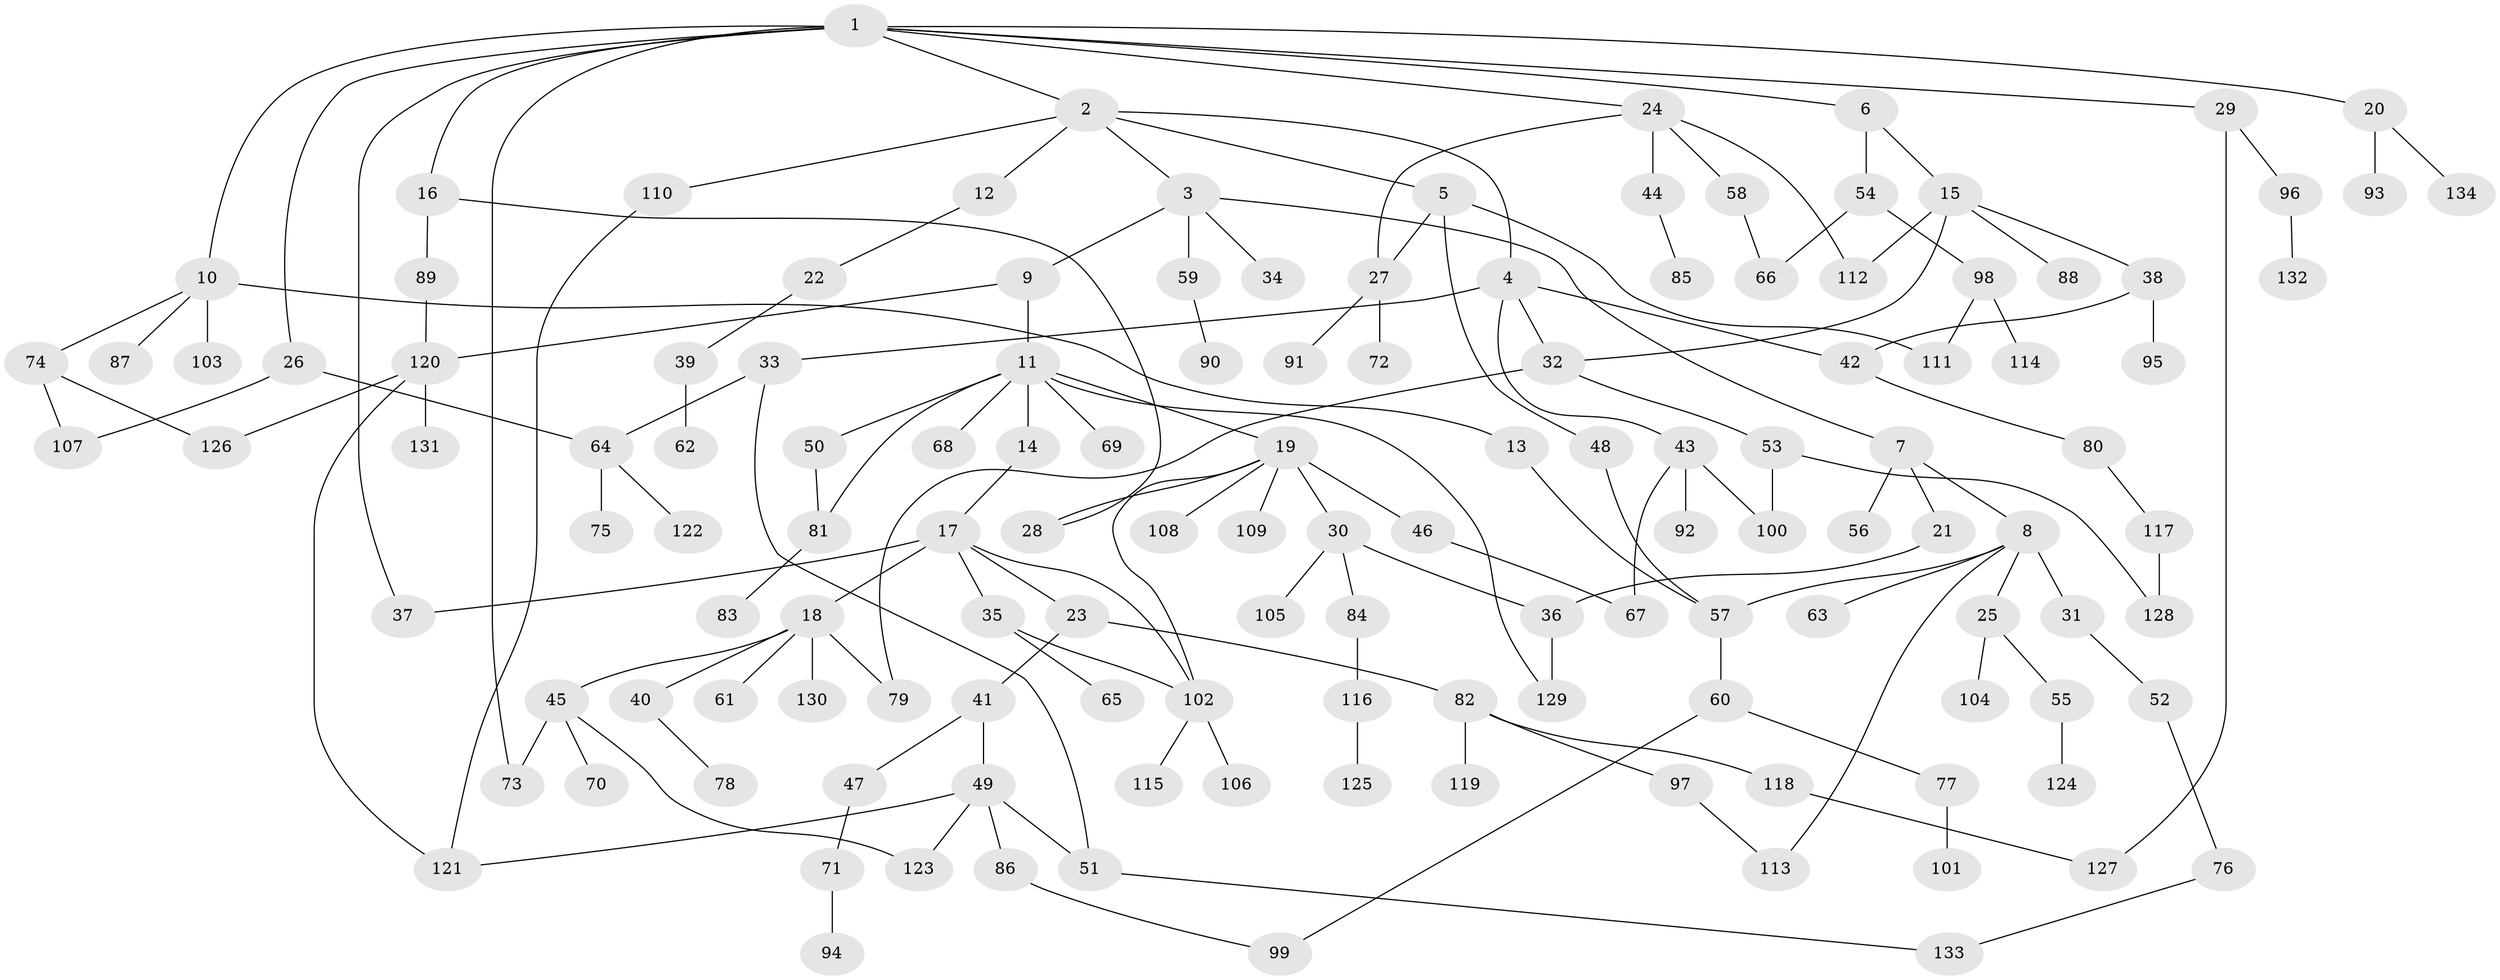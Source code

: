 // coarse degree distribution, {10: 0.029850746268656716, 5: 0.029850746268656716, 4: 0.029850746268656716, 3: 0.1791044776119403, 6: 0.04477611940298507, 14: 0.014925373134328358, 7: 0.029850746268656716, 2: 0.2835820895522388, 11: 0.014925373134328358, 1: 0.34328358208955223}
// Generated by graph-tools (version 1.1) at 2025/17/03/04/25 18:17:12]
// undirected, 134 vertices, 165 edges
graph export_dot {
graph [start="1"]
  node [color=gray90,style=filled];
  1;
  2;
  3;
  4;
  5;
  6;
  7;
  8;
  9;
  10;
  11;
  12;
  13;
  14;
  15;
  16;
  17;
  18;
  19;
  20;
  21;
  22;
  23;
  24;
  25;
  26;
  27;
  28;
  29;
  30;
  31;
  32;
  33;
  34;
  35;
  36;
  37;
  38;
  39;
  40;
  41;
  42;
  43;
  44;
  45;
  46;
  47;
  48;
  49;
  50;
  51;
  52;
  53;
  54;
  55;
  56;
  57;
  58;
  59;
  60;
  61;
  62;
  63;
  64;
  65;
  66;
  67;
  68;
  69;
  70;
  71;
  72;
  73;
  74;
  75;
  76;
  77;
  78;
  79;
  80;
  81;
  82;
  83;
  84;
  85;
  86;
  87;
  88;
  89;
  90;
  91;
  92;
  93;
  94;
  95;
  96;
  97;
  98;
  99;
  100;
  101;
  102;
  103;
  104;
  105;
  106;
  107;
  108;
  109;
  110;
  111;
  112;
  113;
  114;
  115;
  116;
  117;
  118;
  119;
  120;
  121;
  122;
  123;
  124;
  125;
  126;
  127;
  128;
  129;
  130;
  131;
  132;
  133;
  134;
  1 -- 2;
  1 -- 6;
  1 -- 10;
  1 -- 16;
  1 -- 20;
  1 -- 24;
  1 -- 26;
  1 -- 29;
  1 -- 73;
  1 -- 37;
  2 -- 3;
  2 -- 4;
  2 -- 5;
  2 -- 12;
  2 -- 110;
  3 -- 7;
  3 -- 9;
  3 -- 34;
  3 -- 59;
  4 -- 32;
  4 -- 33;
  4 -- 43;
  4 -- 42;
  5 -- 27;
  5 -- 48;
  5 -- 111;
  6 -- 15;
  6 -- 54;
  7 -- 8;
  7 -- 21;
  7 -- 56;
  8 -- 25;
  8 -- 31;
  8 -- 57;
  8 -- 63;
  8 -- 113;
  9 -- 11;
  9 -- 120;
  10 -- 13;
  10 -- 74;
  10 -- 87;
  10 -- 103;
  11 -- 14;
  11 -- 19;
  11 -- 50;
  11 -- 68;
  11 -- 69;
  11 -- 81;
  11 -- 129;
  12 -- 22;
  13 -- 57;
  14 -- 17;
  15 -- 38;
  15 -- 88;
  15 -- 112;
  15 -- 32;
  16 -- 28;
  16 -- 89;
  17 -- 18;
  17 -- 23;
  17 -- 35;
  17 -- 37;
  17 -- 102;
  18 -- 40;
  18 -- 45;
  18 -- 61;
  18 -- 79;
  18 -- 130;
  19 -- 30;
  19 -- 46;
  19 -- 108;
  19 -- 109;
  19 -- 28;
  19 -- 102;
  20 -- 93;
  20 -- 134;
  21 -- 36;
  22 -- 39;
  23 -- 41;
  23 -- 82;
  24 -- 44;
  24 -- 58;
  24 -- 112;
  24 -- 27;
  25 -- 55;
  25 -- 104;
  26 -- 64;
  26 -- 107;
  27 -- 72;
  27 -- 91;
  29 -- 96;
  29 -- 127;
  30 -- 36;
  30 -- 84;
  30 -- 105;
  31 -- 52;
  32 -- 53;
  32 -- 79;
  33 -- 64;
  33 -- 51;
  35 -- 65;
  35 -- 102;
  36 -- 129;
  38 -- 42;
  38 -- 95;
  39 -- 62;
  40 -- 78;
  41 -- 47;
  41 -- 49;
  42 -- 80;
  43 -- 67;
  43 -- 92;
  43 -- 100;
  44 -- 85;
  45 -- 70;
  45 -- 123;
  45 -- 73;
  46 -- 67;
  47 -- 71;
  48 -- 57;
  49 -- 51;
  49 -- 86;
  49 -- 121;
  49 -- 123;
  50 -- 81;
  51 -- 133;
  52 -- 76;
  53 -- 128;
  53 -- 100;
  54 -- 66;
  54 -- 98;
  55 -- 124;
  57 -- 60;
  58 -- 66;
  59 -- 90;
  60 -- 77;
  60 -- 99;
  64 -- 75;
  64 -- 122;
  71 -- 94;
  74 -- 107;
  74 -- 126;
  76 -- 133;
  77 -- 101;
  80 -- 117;
  81 -- 83;
  82 -- 97;
  82 -- 118;
  82 -- 119;
  84 -- 116;
  86 -- 99;
  89 -- 120;
  96 -- 132;
  97 -- 113;
  98 -- 111;
  98 -- 114;
  102 -- 106;
  102 -- 115;
  110 -- 121;
  116 -- 125;
  117 -- 128;
  118 -- 127;
  120 -- 131;
  120 -- 121;
  120 -- 126;
}
